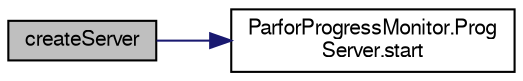 digraph "createServer"
{
 // LATEX_PDF_SIZE
  edge [fontname="FreeSans",fontsize="10",labelfontname="FreeSans",labelfontsize="10"];
  node [fontname="FreeSans",fontsize="10",shape=record];
  rankdir="LR";
  Node2 [label="createServer",height=0.2,width=0.4,color="black", fillcolor="grey75", style="filled", fontcolor="black",tooltip="Create a \"server\" progress monitor - this runs on the desktop client and pops up the progress monitor..."];
  Node2 -> Node3 [color="midnightblue",fontsize="10",style="solid",fontname="FreeSans"];
  Node3 [label="ParforProgressMonitor.Prog\lServer.start",height=0.2,width=0.4,color="black", fillcolor="white", style="filled",URL="$class_parfor_progress_monitor_1_1_prog_server.html#a60de64d75454385b23995437f1d72669",tooltip="Don't start the Thread in the constructor."];
}

